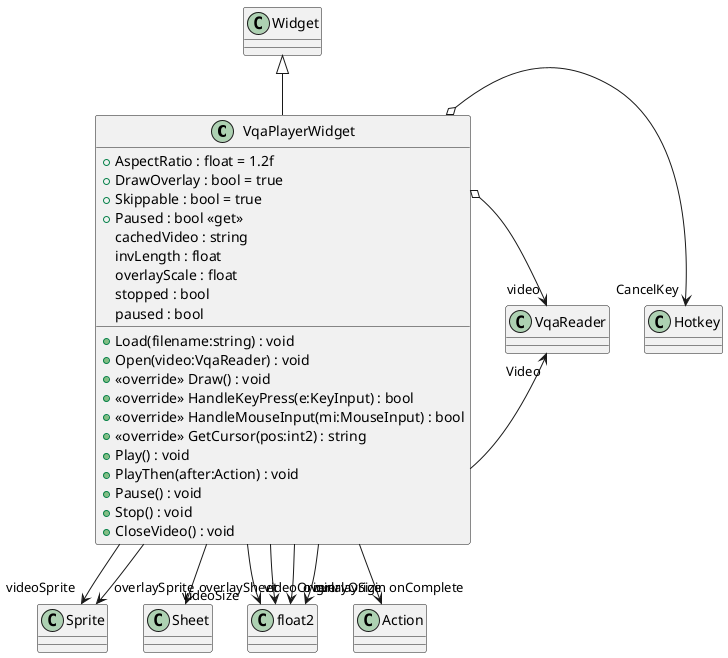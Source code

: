 @startuml
class VqaPlayerWidget {
    + AspectRatio : float = 1.2f
    + DrawOverlay : bool = true
    + Skippable : bool = true
    + Paused : bool <<get>>
    cachedVideo : string
    invLength : float
    overlayScale : float
    stopped : bool
    paused : bool
    + Load(filename:string) : void
    + Open(video:VqaReader) : void
    + <<override>> Draw() : void
    + <<override>> HandleKeyPress(e:KeyInput) : bool
    + <<override>> HandleMouseInput(mi:MouseInput) : bool
    + <<override>> GetCursor(pos:int2) : string
    + Play() : void
    + PlayThen(after:Action) : void
    + Pause() : void
    + Stop() : void
    + CloseVideo() : void
}
Widget <|-- VqaPlayerWidget
VqaPlayerWidget o-> "CancelKey" Hotkey
VqaPlayerWidget --> "Video" VqaReader
VqaPlayerWidget --> "videoSprite" Sprite
VqaPlayerWidget --> "overlaySprite" Sprite
VqaPlayerWidget --> "overlaySheet" Sheet
VqaPlayerWidget o-> "video" VqaReader
VqaPlayerWidget --> "videoOrigin" float2
VqaPlayerWidget --> "videoSize" float2
VqaPlayerWidget --> "overlayOrigin" float2
VqaPlayerWidget --> "overlaySize" float2
VqaPlayerWidget --> "onComplete" Action
@enduml

